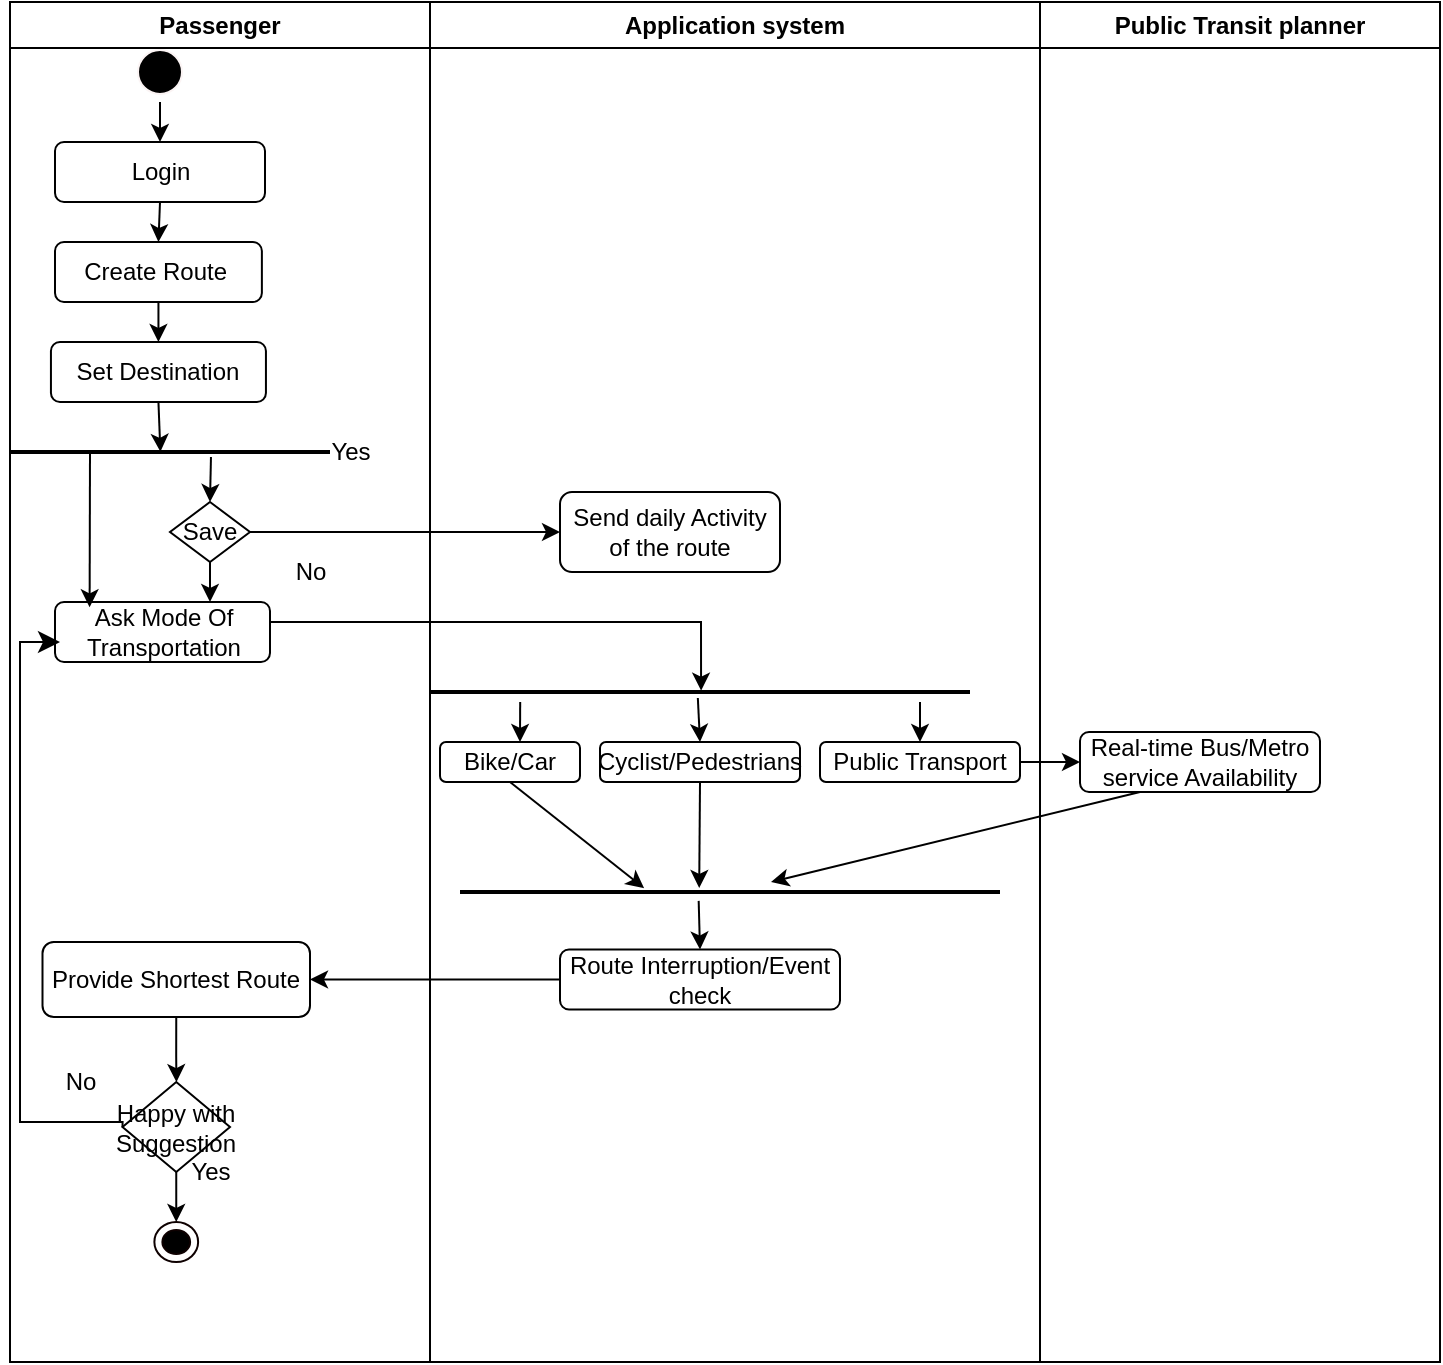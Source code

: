 <mxfile version="21.7.5" type="github">
  <diagram name="Page-1" id="2CYEx7mDn7cppjQ2Fufr">
    <mxGraphModel dx="794" dy="502" grid="1" gridSize="10" guides="1" tooltips="1" connect="1" arrows="1" fold="1" page="1" pageScale="1" pageWidth="827" pageHeight="1169" math="0" shadow="0">
      <root>
        <mxCell id="0" />
        <mxCell id="1" parent="0" />
        <mxCell id="x5du00-JkGEKFLk9tHyB-1" value="Passenger" style="swimlane;whiteSpace=wrap;html=1;" parent="1" vertex="1">
          <mxGeometry x="105" y="20" width="210" height="680" as="geometry">
            <mxRectangle x="110" y="40" width="140" height="30" as="alternateBounds" />
          </mxGeometry>
        </mxCell>
        <mxCell id="x5du00-JkGEKFLk9tHyB-2" value="" style="ellipse;html=1;shape=startState;fillColor=#000000;strokeColor=#fbf4f4;" parent="x5du00-JkGEKFLk9tHyB-1" vertex="1">
          <mxGeometry x="60" y="20" width="30" height="30" as="geometry" />
        </mxCell>
        <mxCell id="x5du00-JkGEKFLk9tHyB-6" value="Set Destination" style="rounded=1;whiteSpace=wrap;html=1;" parent="x5du00-JkGEKFLk9tHyB-1" vertex="1">
          <mxGeometry x="20.47" y="170" width="107.5" height="30" as="geometry" />
        </mxCell>
        <mxCell id="x5du00-JkGEKFLk9tHyB-7" value="Save" style="shape=rhombus;html=1;dashed=0;whiteSpace=wrap;perimeter=rhombusPerimeter;" parent="x5du00-JkGEKFLk9tHyB-1" vertex="1">
          <mxGeometry x="80" y="250" width="40" height="30" as="geometry" />
        </mxCell>
        <mxCell id="x5du00-JkGEKFLk9tHyB-11" value="" style="endArrow=classic;html=1;rounded=0;exitX=0.5;exitY=1;exitDx=0;exitDy=0;entryX=0.47;entryY=0.491;entryDx=0;entryDy=0;entryPerimeter=0;" parent="x5du00-JkGEKFLk9tHyB-1" source="x5du00-JkGEKFLk9tHyB-6" target="x5du00-JkGEKFLk9tHyB-28" edge="1">
          <mxGeometry width="50" height="50" relative="1" as="geometry">
            <mxPoint x="190" y="250" as="sourcePoint" />
            <mxPoint x="240" y="200" as="targetPoint" />
          </mxGeometry>
        </mxCell>
        <mxCell id="x5du00-JkGEKFLk9tHyB-16" value="Ask Mode Of Transportation" style="rounded=1;whiteSpace=wrap;html=1;" parent="x5du00-JkGEKFLk9tHyB-1" vertex="1">
          <mxGeometry x="22.5" y="300" width="107.5" height="30" as="geometry" />
        </mxCell>
        <mxCell id="x5du00-JkGEKFLk9tHyB-28" value="" style="line;strokeWidth=2;html=1;" parent="x5du00-JkGEKFLk9tHyB-1" vertex="1">
          <mxGeometry y="220" width="160" height="10" as="geometry" />
        </mxCell>
        <mxCell id="x5du00-JkGEKFLk9tHyB-26" value="Yes" style="text;html=1;align=center;verticalAlign=middle;resizable=0;points=[];autosize=1;strokeColor=none;fillColor=none;" parent="x5du00-JkGEKFLk9tHyB-1" vertex="1">
          <mxGeometry x="150" y="210" width="40" height="30" as="geometry" />
        </mxCell>
        <mxCell id="x5du00-JkGEKFLk9tHyB-30" value="" style="endArrow=classic;html=1;rounded=0;exitX=0.25;exitY=0.5;exitDx=0;exitDy=0;exitPerimeter=0;entryX=0.161;entryY=0.088;entryDx=0;entryDy=0;entryPerimeter=0;" parent="x5du00-JkGEKFLk9tHyB-1" source="x5du00-JkGEKFLk9tHyB-28" target="x5du00-JkGEKFLk9tHyB-16" edge="1">
          <mxGeometry width="50" height="50" relative="1" as="geometry">
            <mxPoint x="300" y="300" as="sourcePoint" />
            <mxPoint x="350" y="250" as="targetPoint" />
          </mxGeometry>
        </mxCell>
        <mxCell id="x5du00-JkGEKFLk9tHyB-31" value="" style="endArrow=classic;html=1;rounded=0;exitX=0.628;exitY=0.75;exitDx=0;exitDy=0;exitPerimeter=0;entryX=0.5;entryY=0;entryDx=0;entryDy=0;" parent="x5du00-JkGEKFLk9tHyB-1" source="x5du00-JkGEKFLk9tHyB-28" target="x5du00-JkGEKFLk9tHyB-7" edge="1">
          <mxGeometry width="50" height="50" relative="1" as="geometry">
            <mxPoint x="300" y="300" as="sourcePoint" />
            <mxPoint x="350" y="250" as="targetPoint" />
          </mxGeometry>
        </mxCell>
        <mxCell id="x5du00-JkGEKFLk9tHyB-36" value="Provide Shortest Route" style="rounded=1;whiteSpace=wrap;html=1;" parent="x5du00-JkGEKFLk9tHyB-1" vertex="1">
          <mxGeometry x="16.25" y="470" width="133.75" height="37.5" as="geometry" />
        </mxCell>
        <mxCell id="x5du00-JkGEKFLk9tHyB-43" style="edgeStyle=orthogonalEdgeStyle;rounded=0;orthogonalLoop=1;jettySize=auto;html=1;exitX=0.5;exitY=1;exitDx=0;exitDy=0;entryX=0.5;entryY=0;entryDx=0;entryDy=0;" parent="x5du00-JkGEKFLk9tHyB-1" source="x5du00-JkGEKFLk9tHyB-38" target="x5du00-JkGEKFLk9tHyB-42" edge="1">
          <mxGeometry relative="1" as="geometry" />
        </mxCell>
        <mxCell id="x5du00-JkGEKFLk9tHyB-38" value="Happy with Suggestion" style="shape=rhombus;html=1;dashed=0;whiteSpace=wrap;perimeter=rhombusPerimeter;" parent="x5du00-JkGEKFLk9tHyB-1" vertex="1">
          <mxGeometry x="56.25" y="540" width="53.75" height="45" as="geometry" />
        </mxCell>
        <mxCell id="x5du00-JkGEKFLk9tHyB-37" style="edgeStyle=orthogonalEdgeStyle;rounded=0;orthogonalLoop=1;jettySize=auto;html=1;exitX=0.5;exitY=1;exitDx=0;exitDy=0;" parent="x5du00-JkGEKFLk9tHyB-1" source="x5du00-JkGEKFLk9tHyB-36" target="x5du00-JkGEKFLk9tHyB-38" edge="1">
          <mxGeometry relative="1" as="geometry">
            <mxPoint x="83.455" y="530" as="targetPoint" />
          </mxGeometry>
        </mxCell>
        <mxCell id="x5du00-JkGEKFLk9tHyB-42" value="" style="ellipse;html=1;shape=endState;fillColor=#000000;strokeColor=#0e0101;" parent="x5du00-JkGEKFLk9tHyB-1" vertex="1">
          <mxGeometry x="72.19" y="610" width="21.87" height="20" as="geometry" />
        </mxCell>
        <mxCell id="x5du00-JkGEKFLk9tHyB-46" value="No" style="text;html=1;align=center;verticalAlign=middle;resizable=0;points=[];autosize=1;strokeColor=none;fillColor=none;" parent="x5du00-JkGEKFLk9tHyB-1" vertex="1">
          <mxGeometry x="15" y="525" width="40" height="30" as="geometry" />
        </mxCell>
        <mxCell id="x5du00-JkGEKFLk9tHyB-45" value="Yes" style="text;html=1;align=center;verticalAlign=middle;resizable=0;points=[];autosize=1;strokeColor=none;fillColor=none;" parent="x5du00-JkGEKFLk9tHyB-1" vertex="1">
          <mxGeometry x="80" y="570" width="40" height="30" as="geometry" />
        </mxCell>
        <mxCell id="YhY8EbIgTO5QG1sUl4-o-7" style="edgeStyle=orthogonalEdgeStyle;rounded=0;orthogonalLoop=1;jettySize=auto;html=1;exitX=0.5;exitY=1;exitDx=0;exitDy=0;entryX=0.5;entryY=0;entryDx=0;entryDy=0;" edge="1" parent="x5du00-JkGEKFLk9tHyB-1" source="x5du00-JkGEKFLk9tHyB-5" target="YhY8EbIgTO5QG1sUl4-o-3">
          <mxGeometry relative="1" as="geometry" />
        </mxCell>
        <mxCell id="x5du00-JkGEKFLk9tHyB-5" value="Login" style="rounded=1;whiteSpace=wrap;html=1;" parent="x5du00-JkGEKFLk9tHyB-1" vertex="1">
          <mxGeometry x="22.5" y="70" width="105" height="30" as="geometry" />
        </mxCell>
        <mxCell id="YhY8EbIgTO5QG1sUl4-o-2" value="" style="endArrow=classic;html=1;rounded=0;exitX=0.5;exitY=1;exitDx=0;exitDy=0;entryX=0.5;entryY=0;entryDx=0;entryDy=0;" edge="1" parent="x5du00-JkGEKFLk9tHyB-1" source="x5du00-JkGEKFLk9tHyB-2" target="x5du00-JkGEKFLk9tHyB-5">
          <mxGeometry width="50" height="50" relative="1" as="geometry">
            <mxPoint x="275" y="230" as="sourcePoint" />
            <mxPoint x="325" y="180" as="targetPoint" />
          </mxGeometry>
        </mxCell>
        <mxCell id="YhY8EbIgTO5QG1sUl4-o-8" style="edgeStyle=orthogonalEdgeStyle;rounded=0;orthogonalLoop=1;jettySize=auto;html=1;exitX=0.5;exitY=1;exitDx=0;exitDy=0;entryX=0.5;entryY=0;entryDx=0;entryDy=0;" edge="1" parent="x5du00-JkGEKFLk9tHyB-1" source="YhY8EbIgTO5QG1sUl4-o-3" target="x5du00-JkGEKFLk9tHyB-6">
          <mxGeometry relative="1" as="geometry" />
        </mxCell>
        <mxCell id="YhY8EbIgTO5QG1sUl4-o-3" value="Create Route&amp;nbsp;" style="rounded=1;whiteSpace=wrap;html=1;" vertex="1" parent="x5du00-JkGEKFLk9tHyB-1">
          <mxGeometry x="22.5" y="120" width="103.44" height="30" as="geometry" />
        </mxCell>
        <mxCell id="x5du00-JkGEKFLk9tHyB-29" value="No" style="text;html=1;align=center;verticalAlign=middle;resizable=0;points=[];autosize=1;strokeColor=none;fillColor=none;" parent="x5du00-JkGEKFLk9tHyB-1" vertex="1">
          <mxGeometry x="130" y="270" width="40" height="30" as="geometry" />
        </mxCell>
        <mxCell id="YhY8EbIgTO5QG1sUl4-o-5" value="" style="endArrow=classic;html=1;rounded=0;exitX=0.5;exitY=1;exitDx=0;exitDy=0;" edge="1" parent="x5du00-JkGEKFLk9tHyB-1" source="x5du00-JkGEKFLk9tHyB-7">
          <mxGeometry width="50" height="50" relative="1" as="geometry">
            <mxPoint x="275" y="260" as="sourcePoint" />
            <mxPoint x="100" y="300" as="targetPoint" />
          </mxGeometry>
        </mxCell>
        <mxCell id="x5du00-JkGEKFLk9tHyB-8" value="" style="endArrow=classic;html=1;rounded=0;exitX=1;exitY=0.5;exitDx=0;exitDy=0;" parent="1" source="x5du00-JkGEKFLk9tHyB-7" target="x5du00-JkGEKFLk9tHyB-9" edge="1">
          <mxGeometry width="50" height="50" relative="1" as="geometry">
            <mxPoint x="330" y="260" as="sourcePoint" />
            <mxPoint x="390" y="270" as="targetPoint" />
          </mxGeometry>
        </mxCell>
        <mxCell id="x5du00-JkGEKFLk9tHyB-12" value="Real-time Bus/Metro service Availability" style="rounded=1;whiteSpace=wrap;html=1;" parent="1" vertex="1">
          <mxGeometry x="640" y="385" width="120" height="30" as="geometry" />
        </mxCell>
        <mxCell id="x5du00-JkGEKFLk9tHyB-13" value="Public Transport" style="rounded=1;whiteSpace=wrap;html=1;" parent="1" vertex="1">
          <mxGeometry x="510" y="390" width="100" height="20" as="geometry" />
        </mxCell>
        <mxCell id="x5du00-JkGEKFLk9tHyB-14" value="Cyclist/Pedestrians" style="rounded=1;whiteSpace=wrap;html=1;" parent="1" vertex="1">
          <mxGeometry x="400" y="390" width="100" height="20" as="geometry" />
        </mxCell>
        <mxCell id="x5du00-JkGEKFLk9tHyB-15" value="Bike/Car" style="rounded=1;whiteSpace=wrap;html=1;" parent="1" vertex="1">
          <mxGeometry x="320" y="390" width="70" height="20" as="geometry" />
        </mxCell>
        <mxCell id="x5du00-JkGEKFLk9tHyB-18" value="" style="line;strokeWidth=2;html=1;" parent="1" vertex="1">
          <mxGeometry x="315" y="360" width="270" height="10" as="geometry" />
        </mxCell>
        <mxCell id="x5du00-JkGEKFLk9tHyB-17" style="edgeStyle=orthogonalEdgeStyle;rounded=0;orthogonalLoop=1;jettySize=auto;html=1;exitX=1;exitY=0.5;exitDx=0;exitDy=0;entryX=0.502;entryY=0.433;entryDx=0;entryDy=0;entryPerimeter=0;" parent="1" source="x5du00-JkGEKFLk9tHyB-16" target="x5du00-JkGEKFLk9tHyB-18" edge="1">
          <mxGeometry relative="1" as="geometry">
            <mxPoint x="420" y="360" as="targetPoint" />
            <Array as="points">
              <mxPoint x="235" y="330" />
              <mxPoint x="451" y="330" />
            </Array>
          </mxGeometry>
        </mxCell>
        <mxCell id="x5du00-JkGEKFLk9tHyB-20" value="" style="endArrow=classic;html=1;rounded=0;exitX=1;exitY=0.5;exitDx=0;exitDy=0;" parent="1" source="x5du00-JkGEKFLk9tHyB-13" edge="1">
          <mxGeometry width="50" height="50" relative="1" as="geometry">
            <mxPoint x="520" y="410" as="sourcePoint" />
            <mxPoint x="640" y="400" as="targetPoint" />
          </mxGeometry>
        </mxCell>
        <mxCell id="x5du00-JkGEKFLk9tHyB-22" value="" style="endArrow=classic;html=1;rounded=0;exitX=0.5;exitY=1;exitDx=0;exitDy=0;entryX=0.443;entryY=0.3;entryDx=0;entryDy=0;entryPerimeter=0;" parent="1" source="x5du00-JkGEKFLk9tHyB-14" edge="1" target="x5du00-JkGEKFLk9tHyB-21">
          <mxGeometry width="50" height="50" relative="1" as="geometry">
            <mxPoint x="520" y="370" as="sourcePoint" />
            <mxPoint x="450" y="475" as="targetPoint" />
          </mxGeometry>
        </mxCell>
        <mxCell id="x5du00-JkGEKFLk9tHyB-23" value="" style="endArrow=classic;html=1;rounded=0;exitX=0.25;exitY=1;exitDx=0;exitDy=0;" parent="1" source="x5du00-JkGEKFLk9tHyB-12" target="x5du00-JkGEKFLk9tHyB-21" edge="1">
          <mxGeometry width="50" height="50" relative="1" as="geometry">
            <mxPoint x="520" y="370" as="sourcePoint" />
            <mxPoint x="475" y="470" as="targetPoint" />
          </mxGeometry>
        </mxCell>
        <mxCell id="x5du00-JkGEKFLk9tHyB-25" value="" style="endArrow=classic;html=1;rounded=0;exitX=0.5;exitY=1;exitDx=0;exitDy=0;entryX=0.341;entryY=0.309;entryDx=0;entryDy=0;entryPerimeter=0;" parent="1" source="x5du00-JkGEKFLk9tHyB-15" target="x5du00-JkGEKFLk9tHyB-21" edge="1">
          <mxGeometry width="50" height="50" relative="1" as="geometry">
            <mxPoint x="490" y="490" as="sourcePoint" />
            <mxPoint x="540" y="440" as="targetPoint" />
          </mxGeometry>
        </mxCell>
        <mxCell id="x5du00-JkGEKFLk9tHyB-35" value="" style="endArrow=classic;html=1;rounded=0;exitX=0;exitY=0.5;exitDx=0;exitDy=0;" parent="1" source="x5du00-JkGEKFLk9tHyB-33" target="x5du00-JkGEKFLk9tHyB-36" edge="1">
          <mxGeometry width="50" height="50" relative="1" as="geometry">
            <mxPoint x="350" y="550" as="sourcePoint" />
            <mxPoint x="250" y="525" as="targetPoint" />
          </mxGeometry>
        </mxCell>
        <mxCell id="x5du00-JkGEKFLk9tHyB-39" value="" style="edgeStyle=segmentEdgeStyle;endArrow=classic;html=1;curved=0;rounded=0;endSize=8;startSize=8;exitX=0;exitY=0.5;exitDx=0;exitDy=0;" parent="1" source="x5du00-JkGEKFLk9tHyB-38" edge="1">
          <mxGeometry width="50" height="50" relative="1" as="geometry">
            <mxPoint x="300" y="540" as="sourcePoint" />
            <mxPoint x="130" y="340" as="targetPoint" />
            <Array as="points">
              <mxPoint x="161" y="580" />
              <mxPoint x="110" y="580" />
              <mxPoint x="110" y="340" />
            </Array>
          </mxGeometry>
        </mxCell>
        <mxCell id="x5du00-JkGEKFLk9tHyB-47" value="Application system" style="swimlane;whiteSpace=wrap;html=1;" parent="1" vertex="1">
          <mxGeometry x="315" y="20" width="305" height="680" as="geometry" />
        </mxCell>
        <mxCell id="x5du00-JkGEKFLk9tHyB-9" value="Send daily Activity of the route" style="rounded=1;whiteSpace=wrap;html=1;" parent="x5du00-JkGEKFLk9tHyB-47" vertex="1">
          <mxGeometry x="65" y="245" width="110" height="40" as="geometry" />
        </mxCell>
        <mxCell id="x5du00-JkGEKFLk9tHyB-33" value="Route Interruption/Event check" style="rounded=1;whiteSpace=wrap;html=1;" parent="x5du00-JkGEKFLk9tHyB-47" vertex="1">
          <mxGeometry x="65" y="473.75" width="140" height="30" as="geometry" />
        </mxCell>
        <mxCell id="x5du00-JkGEKFLk9tHyB-21" value="" style="line;strokeWidth=2;html=1;" parent="x5du00-JkGEKFLk9tHyB-47" vertex="1">
          <mxGeometry x="15" y="440" width="270" height="10" as="geometry" />
        </mxCell>
        <mxCell id="x5du00-JkGEKFLk9tHyB-34" value="" style="endArrow=classic;html=1;rounded=0;exitX=0.442;exitY=0.945;exitDx=0;exitDy=0;exitPerimeter=0;entryX=0.5;entryY=0;entryDx=0;entryDy=0;" parent="x5du00-JkGEKFLk9tHyB-47" source="x5du00-JkGEKFLk9tHyB-21" target="x5du00-JkGEKFLk9tHyB-33" edge="1">
          <mxGeometry width="50" height="50" relative="1" as="geometry">
            <mxPoint x="85" y="480" as="sourcePoint" />
            <mxPoint x="135" y="430" as="targetPoint" />
          </mxGeometry>
        </mxCell>
        <mxCell id="x5du00-JkGEKFLk9tHyB-48" value="Public Transit planner" style="swimlane;whiteSpace=wrap;html=1;" parent="1" vertex="1">
          <mxGeometry x="620" y="20" width="200" height="680" as="geometry" />
        </mxCell>
        <mxCell id="YhY8EbIgTO5QG1sUl4-o-11" value="" style="endArrow=classic;html=1;rounded=0;exitX=0.167;exitY=1;exitDx=0;exitDy=0;exitPerimeter=0;" edge="1" parent="1" source="x5du00-JkGEKFLk9tHyB-18">
          <mxGeometry width="50" height="50" relative="1" as="geometry">
            <mxPoint x="430" y="460" as="sourcePoint" />
            <mxPoint x="360" y="390" as="targetPoint" />
          </mxGeometry>
        </mxCell>
        <mxCell id="YhY8EbIgTO5QG1sUl4-o-13" value="" style="endArrow=classic;html=1;rounded=0;entryX=0.5;entryY=0;entryDx=0;entryDy=0;" edge="1" parent="1" target="x5du00-JkGEKFLk9tHyB-13">
          <mxGeometry width="50" height="50" relative="1" as="geometry">
            <mxPoint x="560" y="370" as="sourcePoint" />
            <mxPoint x="480" y="460" as="targetPoint" />
          </mxGeometry>
        </mxCell>
        <mxCell id="YhY8EbIgTO5QG1sUl4-o-14" value="" style="endArrow=classic;html=1;rounded=0;exitX=0.496;exitY=0.8;exitDx=0;exitDy=0;exitPerimeter=0;" edge="1" parent="1" source="x5du00-JkGEKFLk9tHyB-18">
          <mxGeometry width="50" height="50" relative="1" as="geometry">
            <mxPoint x="430" y="510" as="sourcePoint" />
            <mxPoint x="450" y="390" as="targetPoint" />
          </mxGeometry>
        </mxCell>
      </root>
    </mxGraphModel>
  </diagram>
</mxfile>
